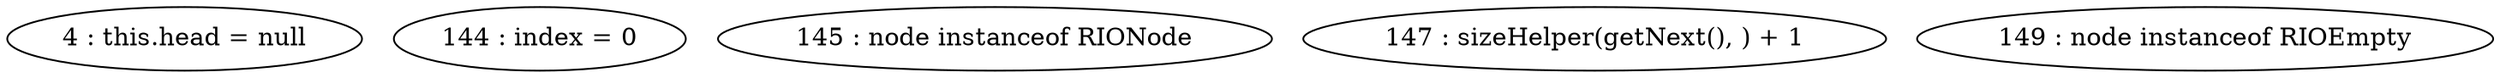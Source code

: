 digraph G {
"4 : this.head = null"
"144 : index = 0"
"145 : node instanceof RIONode"
"147 : sizeHelper(getNext(), ) + 1"
"149 : node instanceof RIOEmpty"
}
